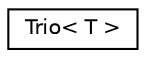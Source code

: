 digraph "Graphical Class Hierarchy"
{
  edge [fontname="Helvetica",fontsize="10",labelfontname="Helvetica",labelfontsize="10"];
  node [fontname="Helvetica",fontsize="10",shape=record];
  rankdir="LR";
  Node0 [label="Trio\< T \>",height=0.2,width=0.4,color="black", fillcolor="white", style="filled",URL="$classTrio.html"];
}
